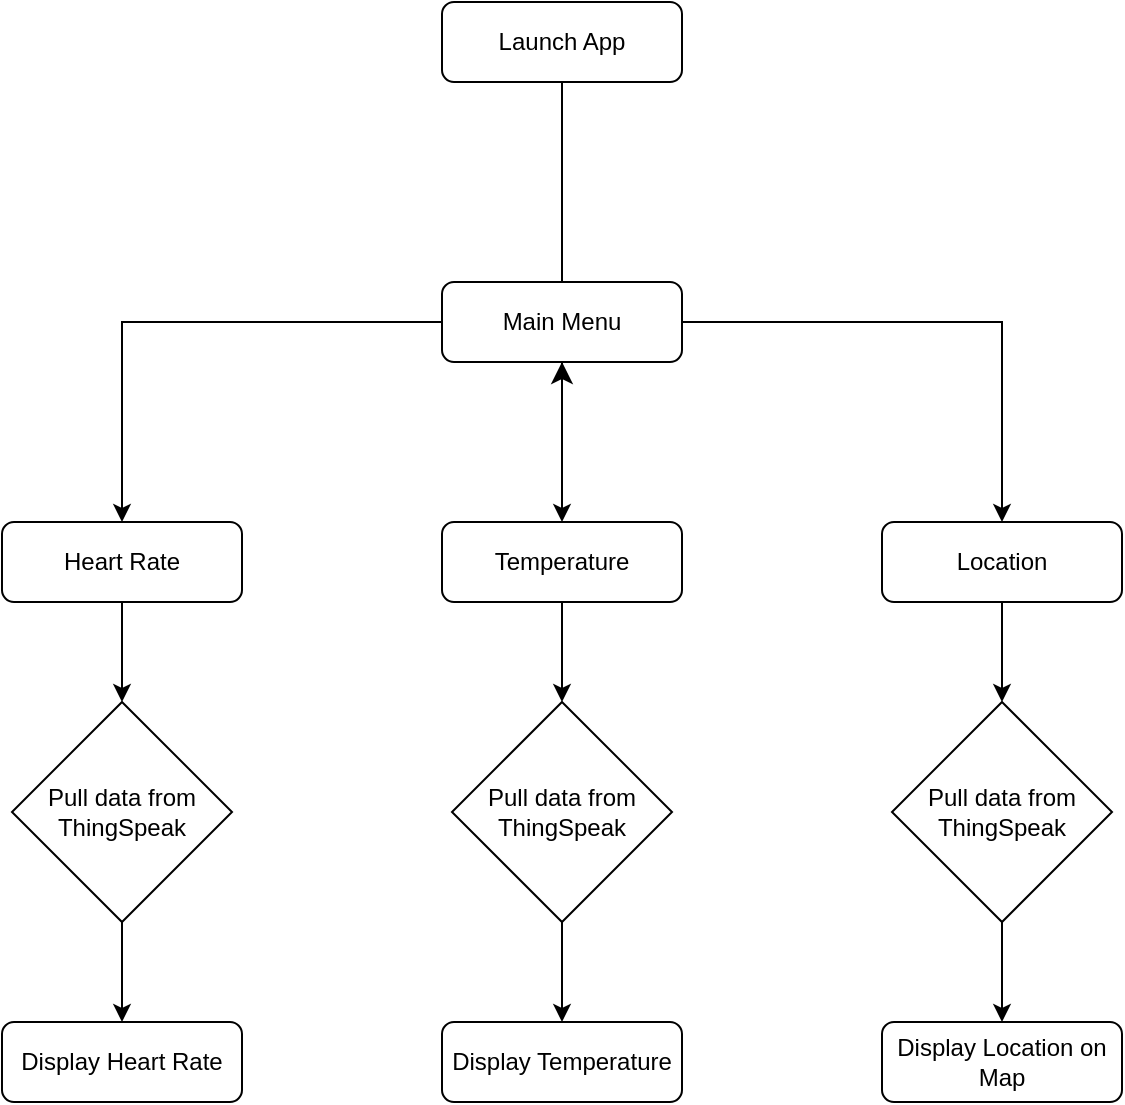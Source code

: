 <mxfile version="20.4.2" type="device"><diagram id="C5RBs43oDa-KdzZeNtuy" name="Page-1"><mxGraphModel dx="1426" dy="842" grid="1" gridSize="10" guides="1" tooltips="1" connect="1" arrows="1" fold="1" page="1" pageScale="1" pageWidth="827" pageHeight="1169" math="0" shadow="0"><root><mxCell id="WIyWlLk6GJQsqaUBKTNV-0"/><mxCell id="WIyWlLk6GJQsqaUBKTNV-1" parent="WIyWlLk6GJQsqaUBKTNV-0"/><mxCell id="WIyWlLk6GJQsqaUBKTNV-2" value="" style="rounded=0;html=1;jettySize=auto;orthogonalLoop=1;fontSize=11;endArrow=classic;endFill=1;endSize=8;strokeWidth=1;shadow=0;labelBackgroundColor=none;edgeStyle=orthogonalEdgeStyle;startArrow=none;" parent="WIyWlLk6GJQsqaUBKTNV-1" source="MwHAOz0mU6kz3T27txIl-9" edge="1"><mxGeometry relative="1" as="geometry"><mxPoint x="400" y="240" as="targetPoint"/></mxGeometry></mxCell><mxCell id="WIyWlLk6GJQsqaUBKTNV-3" value="Launch App" style="rounded=1;whiteSpace=wrap;html=1;fontSize=12;glass=0;strokeWidth=1;shadow=0;" parent="WIyWlLk6GJQsqaUBKTNV-1" vertex="1"><mxGeometry x="340" y="60" width="120" height="40" as="geometry"/></mxCell><mxCell id="MwHAOz0mU6kz3T27txIl-11" style="edgeStyle=orthogonalEdgeStyle;rounded=0;orthogonalLoop=1;jettySize=auto;html=1;labelBackgroundColor=none;endArrow=classic;endFill=1;entryX=0.5;entryY=0;entryDx=0;entryDy=0;" parent="WIyWlLk6GJQsqaUBKTNV-1" source="MwHAOz0mU6kz3T27txIl-9" target="MwHAOz0mU6kz3T27txIl-12" edge="1"><mxGeometry relative="1" as="geometry"><mxPoint x="220" y="500" as="targetPoint"/></mxGeometry></mxCell><mxCell id="MwHAOz0mU6kz3T27txIl-13" style="edgeStyle=orthogonalEdgeStyle;rounded=0;orthogonalLoop=1;jettySize=auto;html=1;labelBackgroundColor=none;endArrow=classic;endFill=1;entryX=0.5;entryY=0;entryDx=0;entryDy=0;" parent="WIyWlLk6GJQsqaUBKTNV-1" source="MwHAOz0mU6kz3T27txIl-9" target="MwHAOz0mU6kz3T27txIl-14" edge="1"><mxGeometry relative="1" as="geometry"><mxPoint x="590" y="480" as="targetPoint"/></mxGeometry></mxCell><mxCell id="ZUEk9EtYmZLyuobXLZRw-7" style="edgeStyle=orthogonalEdgeStyle;rounded=0;orthogonalLoop=1;jettySize=auto;html=1;entryX=0.5;entryY=0;entryDx=0;entryDy=0;" edge="1" parent="WIyWlLk6GJQsqaUBKTNV-1" source="MwHAOz0mU6kz3T27txIl-12" target="ZUEk9EtYmZLyuobXLZRw-8"><mxGeometry relative="1" as="geometry"><mxPoint x="180" y="410" as="targetPoint"/></mxGeometry></mxCell><mxCell id="MwHAOz0mU6kz3T27txIl-12" value="Heart Rate" style="rounded=1;whiteSpace=wrap;html=1;fontSize=12;glass=0;strokeWidth=1;shadow=0;" parent="WIyWlLk6GJQsqaUBKTNV-1" vertex="1"><mxGeometry x="120" y="320" width="120" height="40" as="geometry"/></mxCell><mxCell id="ZUEk9EtYmZLyuobXLZRw-3" style="edgeStyle=orthogonalEdgeStyle;rounded=0;orthogonalLoop=1;jettySize=auto;html=1;exitX=0.5;exitY=1;exitDx=0;exitDy=0;" edge="1" parent="WIyWlLk6GJQsqaUBKTNV-1" source="MwHAOz0mU6kz3T27txIl-14" target="ZUEk9EtYmZLyuobXLZRw-4"><mxGeometry relative="1" as="geometry"><mxPoint x="660" y="430" as="targetPoint"/></mxGeometry></mxCell><mxCell id="MwHAOz0mU6kz3T27txIl-14" value="Location" style="rounded=1;whiteSpace=wrap;html=1;fontSize=12;glass=0;strokeWidth=1;shadow=0;" parent="WIyWlLk6GJQsqaUBKTNV-1" vertex="1"><mxGeometry x="560" y="320" width="120" height="40" as="geometry"/></mxCell><mxCell id="MwHAOz0mU6kz3T27txIl-18" value="Display Heart Rate" style="rounded=1;whiteSpace=wrap;html=1;fontSize=12;glass=0;strokeWidth=1;shadow=0;" parent="WIyWlLk6GJQsqaUBKTNV-1" vertex="1"><mxGeometry x="120" y="570" width="120" height="40" as="geometry"/></mxCell><mxCell id="MwHAOz0mU6kz3T27txIl-19" value="Display Temperature" style="rounded=1;whiteSpace=wrap;html=1;fontSize=12;glass=0;strokeWidth=1;shadow=0;" parent="WIyWlLk6GJQsqaUBKTNV-1" vertex="1"><mxGeometry x="340" y="570" width="120" height="40" as="geometry"/></mxCell><mxCell id="MwHAOz0mU6kz3T27txIl-22" value="Display Location on Map" style="rounded=1;whiteSpace=wrap;html=1;fontSize=12;glass=0;strokeWidth=1;shadow=0;" parent="WIyWlLk6GJQsqaUBKTNV-1" vertex="1"><mxGeometry x="560" y="570" width="120" height="40" as="geometry"/></mxCell><mxCell id="ZUEk9EtYmZLyuobXLZRw-1" style="edgeStyle=orthogonalEdgeStyle;rounded=0;orthogonalLoop=1;jettySize=auto;html=1;" edge="1" parent="WIyWlLk6GJQsqaUBKTNV-1" source="MwHAOz0mU6kz3T27txIl-9"><mxGeometry relative="1" as="geometry"><mxPoint x="400" y="320" as="targetPoint"/></mxGeometry></mxCell><mxCell id="MwHAOz0mU6kz3T27txIl-9" value="Main Menu" style="rounded=1;whiteSpace=wrap;html=1;fontSize=12;glass=0;strokeWidth=1;shadow=0;" parent="WIyWlLk6GJQsqaUBKTNV-1" vertex="1"><mxGeometry x="340" y="200" width="120" height="40" as="geometry"/></mxCell><mxCell id="ZUEk9EtYmZLyuobXLZRw-0" value="" style="rounded=0;html=1;jettySize=auto;orthogonalLoop=1;fontSize=11;endArrow=none;endFill=1;endSize=8;strokeWidth=1;shadow=0;labelBackgroundColor=none;edgeStyle=orthogonalEdgeStyle;" edge="1" parent="WIyWlLk6GJQsqaUBKTNV-1" source="WIyWlLk6GJQsqaUBKTNV-3" target="MwHAOz0mU6kz3T27txIl-9"><mxGeometry relative="1" as="geometry"><mxPoint x="400" y="100" as="sourcePoint"/><mxPoint x="400" y="240" as="targetPoint"/></mxGeometry></mxCell><mxCell id="ZUEk9EtYmZLyuobXLZRw-12" style="edgeStyle=orthogonalEdgeStyle;rounded=0;orthogonalLoop=1;jettySize=auto;html=1;entryX=0.5;entryY=0;entryDx=0;entryDy=0;" edge="1" parent="WIyWlLk6GJQsqaUBKTNV-1" source="ZUEk9EtYmZLyuobXLZRw-2" target="ZUEk9EtYmZLyuobXLZRw-11"><mxGeometry relative="1" as="geometry"/></mxCell><mxCell id="ZUEk9EtYmZLyuobXLZRw-2" value="Temperature" style="rounded=1;whiteSpace=wrap;html=1;fontSize=12;glass=0;strokeWidth=1;shadow=0;" vertex="1" parent="WIyWlLk6GJQsqaUBKTNV-1"><mxGeometry x="340" y="320" width="120" height="40" as="geometry"/></mxCell><mxCell id="ZUEk9EtYmZLyuobXLZRw-5" style="edgeStyle=orthogonalEdgeStyle;rounded=0;orthogonalLoop=1;jettySize=auto;html=1;entryX=0.5;entryY=0;entryDx=0;entryDy=0;" edge="1" parent="WIyWlLk6GJQsqaUBKTNV-1" source="ZUEk9EtYmZLyuobXLZRw-4" target="MwHAOz0mU6kz3T27txIl-22"><mxGeometry relative="1" as="geometry"><mxPoint x="660" y="580" as="targetPoint"/></mxGeometry></mxCell><mxCell id="ZUEk9EtYmZLyuobXLZRw-4" value="Pull data from ThingSpeak" style="rhombus;whiteSpace=wrap;html=1;" vertex="1" parent="WIyWlLk6GJQsqaUBKTNV-1"><mxGeometry x="565" y="410" width="110" height="110" as="geometry"/></mxCell><mxCell id="ZUEk9EtYmZLyuobXLZRw-9" style="edgeStyle=orthogonalEdgeStyle;rounded=0;orthogonalLoop=1;jettySize=auto;html=1;exitX=0.5;exitY=1;exitDx=0;exitDy=0;entryX=0.5;entryY=0;entryDx=0;entryDy=0;" edge="1" parent="WIyWlLk6GJQsqaUBKTNV-1" source="ZUEk9EtYmZLyuobXLZRw-8" target="MwHAOz0mU6kz3T27txIl-18"><mxGeometry relative="1" as="geometry"/></mxCell><mxCell id="ZUEk9EtYmZLyuobXLZRw-8" value="Pull data from ThingSpeak" style="rhombus;whiteSpace=wrap;html=1;" vertex="1" parent="WIyWlLk6GJQsqaUBKTNV-1"><mxGeometry x="125" y="410" width="110" height="110" as="geometry"/></mxCell><mxCell id="ZUEk9EtYmZLyuobXLZRw-13" style="edgeStyle=orthogonalEdgeStyle;rounded=0;orthogonalLoop=1;jettySize=auto;html=1;exitX=0.5;exitY=1;exitDx=0;exitDy=0;entryX=0.5;entryY=0;entryDx=0;entryDy=0;" edge="1" parent="WIyWlLk6GJQsqaUBKTNV-1" source="ZUEk9EtYmZLyuobXLZRw-11" target="MwHAOz0mU6kz3T27txIl-19"><mxGeometry relative="1" as="geometry"/></mxCell><mxCell id="ZUEk9EtYmZLyuobXLZRw-11" value="Pull data from ThingSpeak" style="rhombus;whiteSpace=wrap;html=1;" vertex="1" parent="WIyWlLk6GJQsqaUBKTNV-1"><mxGeometry x="345" y="410" width="110" height="110" as="geometry"/></mxCell></root></mxGraphModel></diagram></mxfile>